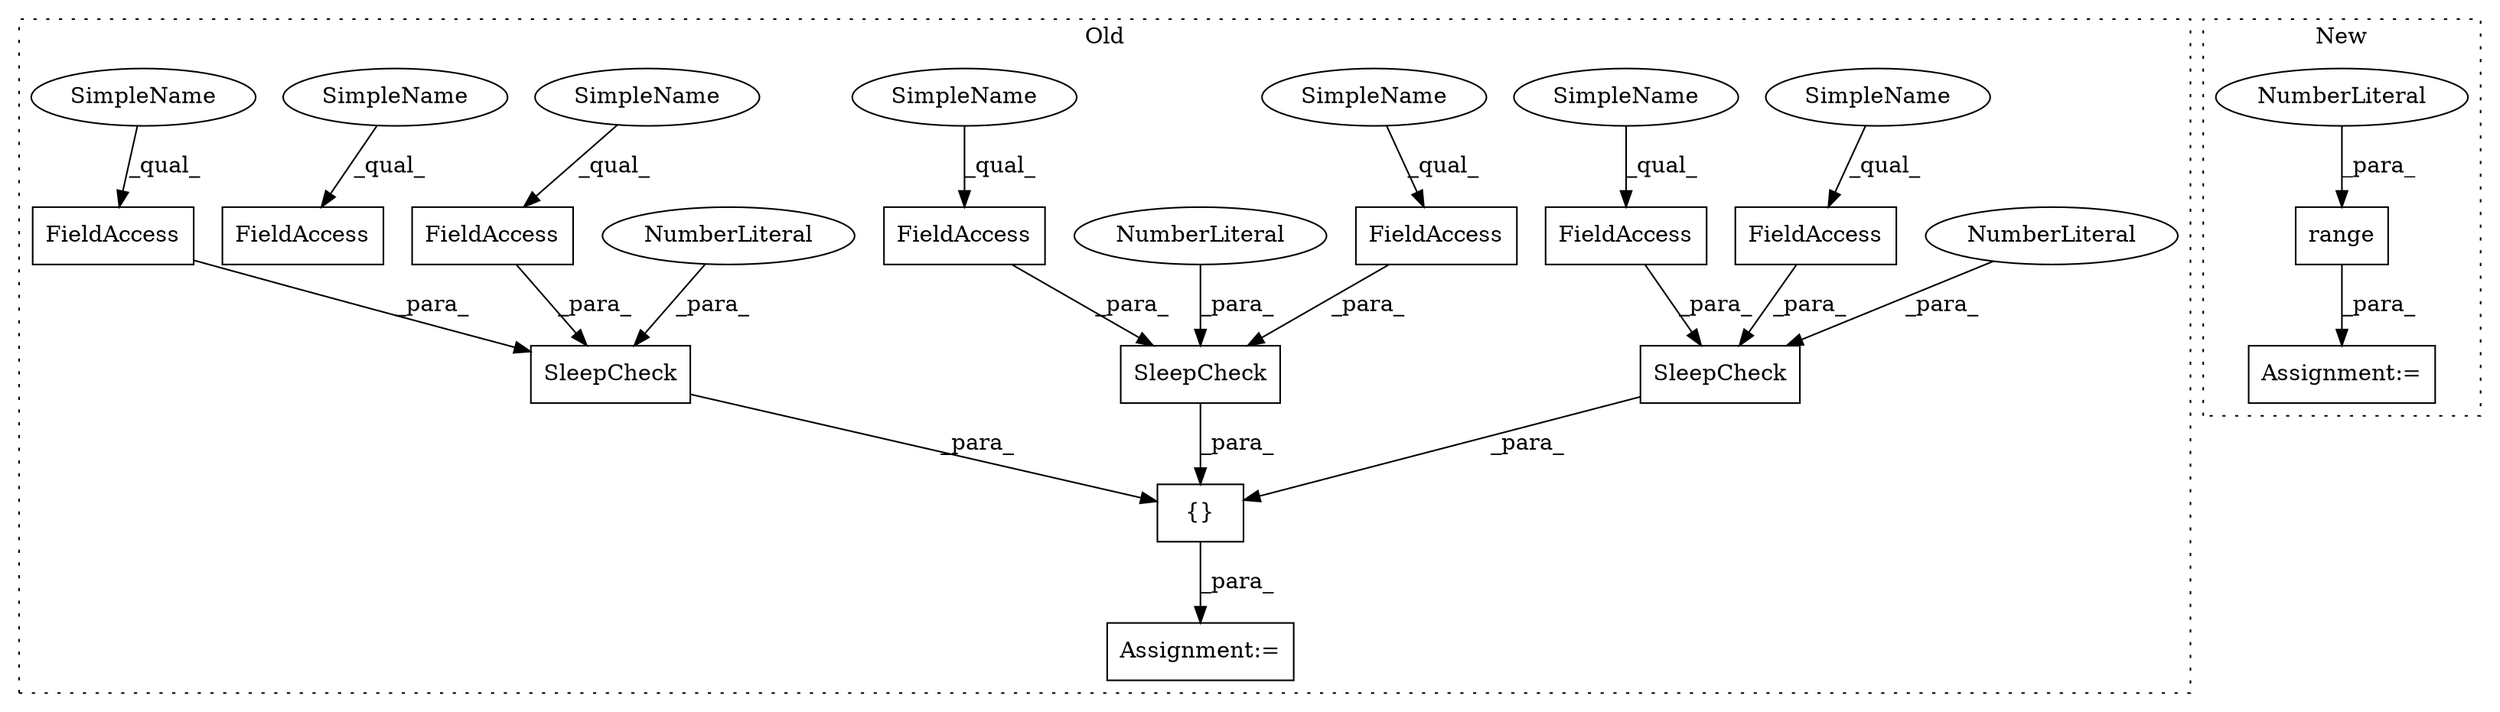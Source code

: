 digraph G {
subgraph cluster0 {
1 [label="SleepCheck" a="32" s="8491,8532" l="11,1" shape="box"];
4 [label="NumberLiteral" a="34" s="8502" l="3" shape="ellipse"];
5 [label="{}" a="4" s="8361,8576" l="1,1" shape="box"];
6 [label="FieldAccess" a="22" s="8506" l="11" shape="box"];
7 [label="FieldAccess" a="22" s="8518" l="14" shape="box"];
8 [label="FieldAccess" a="22" s="8432" l="14" shape="box"];
9 [label="FieldAccess" a="22" s="8561" l="14" shape="box"];
10 [label="FieldAccess" a="22" s="8420" l="11" shape="box"];
11 [label="FieldAccess" a="22" s="8549" l="11" shape="box"];
12 [label="FieldAccess" a="22" s="8463" l="11" shape="box"];
13 [label="SleepCheck" a="32" s="8405,8446" l="11,1" shape="box"];
14 [label="NumberLiteral" a="34" s="8416" l="3" shape="ellipse"];
15 [label="SleepCheck" a="32" s="8534,8575" l="11,1" shape="box"];
16 [label="NumberLiteral" a="34" s="8545" l="3" shape="ellipse"];
18 [label="Assignment:=" a="7" s="8343" l="1" shape="box"];
19 [label="SimpleName" a="42" s="8420" l="4" shape="ellipse"];
20 [label="SimpleName" a="42" s="8561" l="4" shape="ellipse"];
21 [label="SimpleName" a="42" s="8506" l="4" shape="ellipse"];
22 [label="SimpleName" a="42" s="8549" l="4" shape="ellipse"];
23 [label="SimpleName" a="42" s="8432" l="4" shape="ellipse"];
24 [label="SimpleName" a="42" s="8463" l="4" shape="ellipse"];
25 [label="SimpleName" a="42" s="8518" l="4" shape="ellipse"];
label = "Old";
style="dotted";
}
subgraph cluster1 {
2 [label="range" a="32" s="7901,7908" l="6,1" shape="box"];
3 [label="NumberLiteral" a="34" s="7907" l="1" shape="ellipse"];
17 [label="Assignment:=" a="7" s="7894" l="24" shape="box"];
label = "New";
style="dotted";
}
1 -> 5 [label="_para_"];
2 -> 17 [label="_para_"];
3 -> 2 [label="_para_"];
4 -> 1 [label="_para_"];
5 -> 18 [label="_para_"];
6 -> 1 [label="_para_"];
7 -> 1 [label="_para_"];
8 -> 13 [label="_para_"];
9 -> 15 [label="_para_"];
10 -> 13 [label="_para_"];
11 -> 15 [label="_para_"];
13 -> 5 [label="_para_"];
14 -> 13 [label="_para_"];
15 -> 5 [label="_para_"];
16 -> 15 [label="_para_"];
19 -> 10 [label="_qual_"];
20 -> 9 [label="_qual_"];
21 -> 6 [label="_qual_"];
22 -> 11 [label="_qual_"];
23 -> 8 [label="_qual_"];
24 -> 12 [label="_qual_"];
25 -> 7 [label="_qual_"];
}